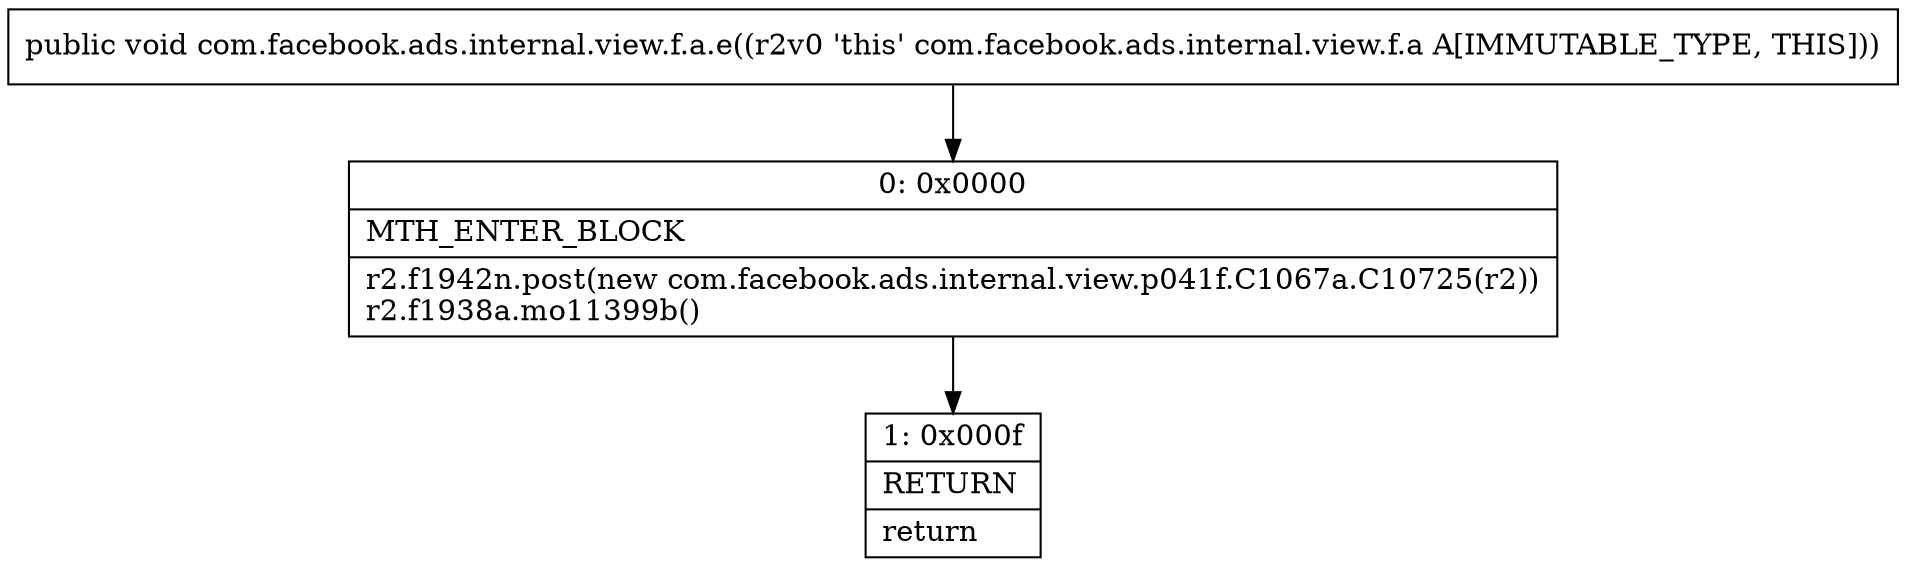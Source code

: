 digraph "CFG forcom.facebook.ads.internal.view.f.a.e()V" {
Node_0 [shape=record,label="{0\:\ 0x0000|MTH_ENTER_BLOCK\l|r2.f1942n.post(new com.facebook.ads.internal.view.p041f.C1067a.C10725(r2))\lr2.f1938a.mo11399b()\l}"];
Node_1 [shape=record,label="{1\:\ 0x000f|RETURN\l|return\l}"];
MethodNode[shape=record,label="{public void com.facebook.ads.internal.view.f.a.e((r2v0 'this' com.facebook.ads.internal.view.f.a A[IMMUTABLE_TYPE, THIS])) }"];
MethodNode -> Node_0;
Node_0 -> Node_1;
}


